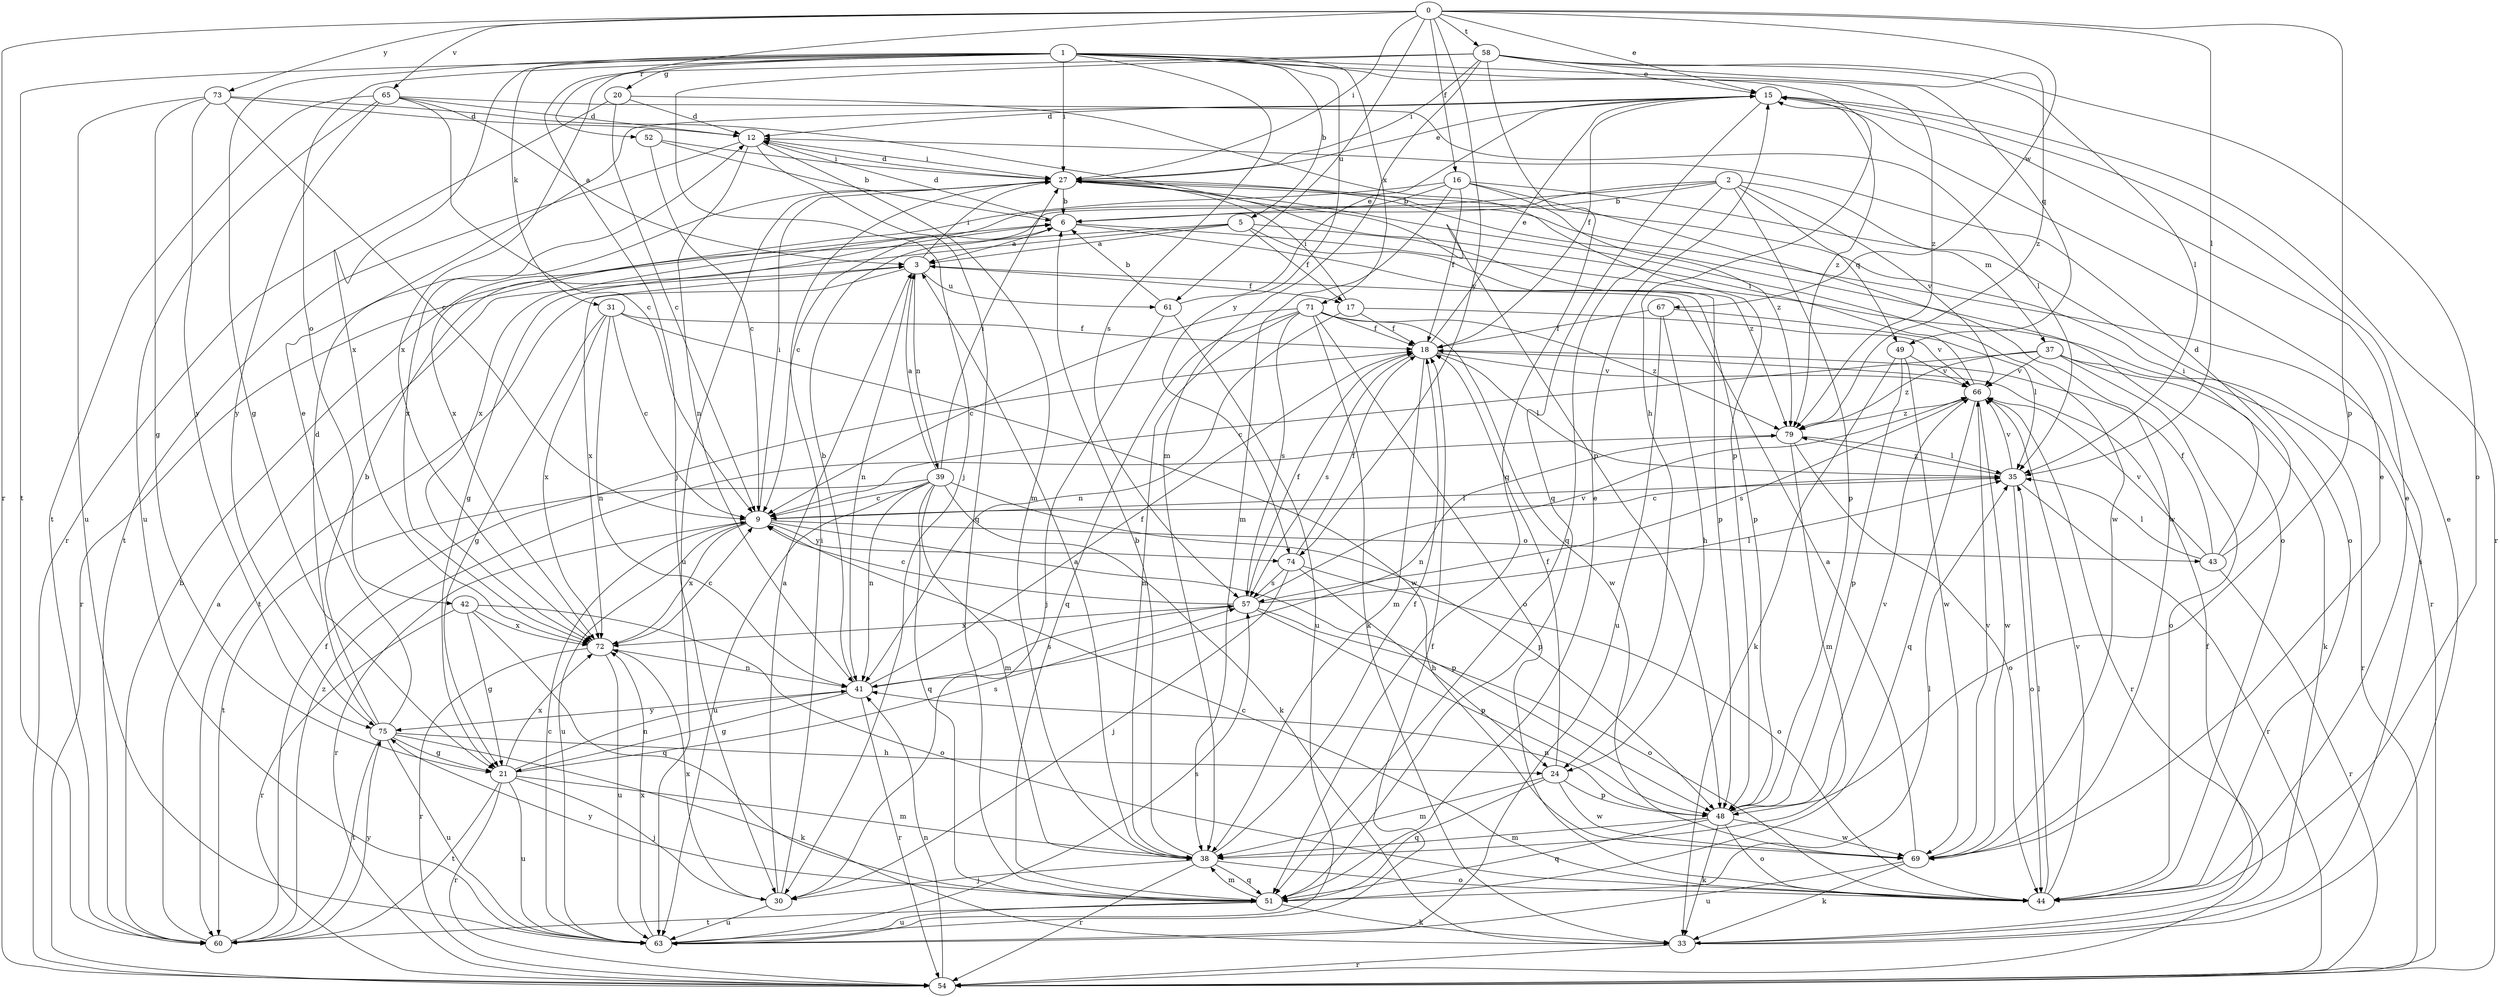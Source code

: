 strict digraph  {
0;
1;
2;
3;
5;
6;
9;
12;
15;
16;
17;
18;
20;
21;
24;
27;
30;
31;
33;
35;
37;
38;
39;
41;
42;
43;
44;
48;
49;
51;
52;
54;
57;
58;
60;
61;
63;
65;
66;
67;
69;
71;
72;
73;
74;
75;
79;
0 -> 15  [label=e];
0 -> 16  [label=f];
0 -> 27  [label=i];
0 -> 35  [label=l];
0 -> 48  [label=p];
0 -> 52  [label=r];
0 -> 54  [label=r];
0 -> 58  [label=t];
0 -> 61  [label=u];
0 -> 65  [label=v];
0 -> 67  [label=w];
0 -> 73  [label=y];
0 -> 74  [label=y];
1 -> 5  [label=b];
1 -> 20  [label=g];
1 -> 21  [label=g];
1 -> 24  [label=h];
1 -> 27  [label=i];
1 -> 30  [label=j];
1 -> 31  [label=k];
1 -> 42  [label=o];
1 -> 49  [label=q];
1 -> 57  [label=s];
1 -> 60  [label=t];
1 -> 71  [label=x];
1 -> 72  [label=x];
1 -> 74  [label=y];
1 -> 79  [label=z];
2 -> 6  [label=b];
2 -> 9  [label=c];
2 -> 37  [label=m];
2 -> 48  [label=p];
2 -> 49  [label=q];
2 -> 51  [label=q];
2 -> 66  [label=v];
2 -> 72  [label=x];
3 -> 17  [label=f];
3 -> 27  [label=i];
3 -> 39  [label=n];
3 -> 41  [label=n];
3 -> 60  [label=t];
3 -> 61  [label=u];
3 -> 72  [label=x];
5 -> 3  [label=a];
5 -> 17  [label=f];
5 -> 21  [label=g];
5 -> 48  [label=p];
5 -> 54  [label=r];
5 -> 79  [label=z];
6 -> 3  [label=a];
6 -> 12  [label=d];
6 -> 48  [label=p];
6 -> 54  [label=r];
9 -> 27  [label=i];
9 -> 35  [label=l];
9 -> 43  [label=o];
9 -> 48  [label=p];
9 -> 54  [label=r];
9 -> 63  [label=u];
9 -> 72  [label=x];
9 -> 74  [label=y];
12 -> 27  [label=i];
12 -> 38  [label=m];
12 -> 41  [label=n];
12 -> 51  [label=q];
12 -> 60  [label=t];
15 -> 12  [label=d];
15 -> 18  [label=f];
15 -> 51  [label=q];
15 -> 54  [label=r];
15 -> 79  [label=z];
16 -> 6  [label=b];
16 -> 18  [label=f];
16 -> 38  [label=m];
16 -> 44  [label=o];
16 -> 69  [label=w];
16 -> 72  [label=x];
16 -> 79  [label=z];
17 -> 18  [label=f];
17 -> 27  [label=i];
17 -> 41  [label=n];
17 -> 66  [label=v];
18 -> 15  [label=e];
18 -> 35  [label=l];
18 -> 38  [label=m];
18 -> 57  [label=s];
18 -> 66  [label=v];
20 -> 9  [label=c];
20 -> 12  [label=d];
20 -> 48  [label=p];
20 -> 54  [label=r];
21 -> 30  [label=j];
21 -> 38  [label=m];
21 -> 41  [label=n];
21 -> 54  [label=r];
21 -> 57  [label=s];
21 -> 60  [label=t];
21 -> 63  [label=u];
21 -> 72  [label=x];
24 -> 18  [label=f];
24 -> 38  [label=m];
24 -> 48  [label=p];
24 -> 51  [label=q];
24 -> 69  [label=w];
27 -> 6  [label=b];
27 -> 12  [label=d];
27 -> 15  [label=e];
27 -> 44  [label=o];
27 -> 63  [label=u];
27 -> 69  [label=w];
27 -> 72  [label=x];
30 -> 3  [label=a];
30 -> 27  [label=i];
30 -> 63  [label=u];
30 -> 72  [label=x];
31 -> 9  [label=c];
31 -> 18  [label=f];
31 -> 21  [label=g];
31 -> 41  [label=n];
31 -> 69  [label=w];
31 -> 72  [label=x];
33 -> 15  [label=e];
33 -> 18  [label=f];
33 -> 27  [label=i];
33 -> 54  [label=r];
35 -> 9  [label=c];
35 -> 44  [label=o];
35 -> 54  [label=r];
35 -> 66  [label=v];
35 -> 79  [label=z];
37 -> 9  [label=c];
37 -> 33  [label=k];
37 -> 44  [label=o];
37 -> 54  [label=r];
37 -> 66  [label=v];
37 -> 79  [label=z];
38 -> 3  [label=a];
38 -> 6  [label=b];
38 -> 18  [label=f];
38 -> 30  [label=j];
38 -> 44  [label=o];
38 -> 51  [label=q];
38 -> 54  [label=r];
39 -> 3  [label=a];
39 -> 9  [label=c];
39 -> 27  [label=i];
39 -> 33  [label=k];
39 -> 38  [label=m];
39 -> 41  [label=n];
39 -> 48  [label=p];
39 -> 51  [label=q];
39 -> 60  [label=t];
39 -> 63  [label=u];
41 -> 6  [label=b];
41 -> 18  [label=f];
41 -> 21  [label=g];
41 -> 54  [label=r];
41 -> 57  [label=s];
41 -> 75  [label=y];
42 -> 21  [label=g];
42 -> 44  [label=o];
42 -> 51  [label=q];
42 -> 54  [label=r];
42 -> 72  [label=x];
43 -> 12  [label=d];
43 -> 18  [label=f];
43 -> 27  [label=i];
43 -> 35  [label=l];
43 -> 54  [label=r];
43 -> 66  [label=v];
44 -> 9  [label=c];
44 -> 15  [label=e];
44 -> 35  [label=l];
44 -> 66  [label=v];
48 -> 33  [label=k];
48 -> 38  [label=m];
48 -> 41  [label=n];
48 -> 44  [label=o];
48 -> 51  [label=q];
48 -> 66  [label=v];
48 -> 69  [label=w];
49 -> 33  [label=k];
49 -> 48  [label=p];
49 -> 66  [label=v];
49 -> 69  [label=w];
51 -> 15  [label=e];
51 -> 33  [label=k];
51 -> 35  [label=l];
51 -> 38  [label=m];
51 -> 60  [label=t];
51 -> 63  [label=u];
51 -> 75  [label=y];
52 -> 6  [label=b];
52 -> 9  [label=c];
52 -> 27  [label=i];
54 -> 41  [label=n];
57 -> 9  [label=c];
57 -> 18  [label=f];
57 -> 35  [label=l];
57 -> 44  [label=o];
57 -> 48  [label=p];
57 -> 66  [label=v];
57 -> 72  [label=x];
58 -> 15  [label=e];
58 -> 27  [label=i];
58 -> 30  [label=j];
58 -> 35  [label=l];
58 -> 38  [label=m];
58 -> 44  [label=o];
58 -> 51  [label=q];
58 -> 72  [label=x];
58 -> 79  [label=z];
60 -> 3  [label=a];
60 -> 6  [label=b];
60 -> 18  [label=f];
60 -> 75  [label=y];
60 -> 79  [label=z];
61 -> 6  [label=b];
61 -> 15  [label=e];
61 -> 30  [label=j];
61 -> 63  [label=u];
63 -> 9  [label=c];
63 -> 18  [label=f];
63 -> 57  [label=s];
63 -> 72  [label=x];
65 -> 3  [label=a];
65 -> 9  [label=c];
65 -> 12  [label=d];
65 -> 35  [label=l];
65 -> 60  [label=t];
65 -> 63  [label=u];
65 -> 75  [label=y];
66 -> 27  [label=i];
66 -> 51  [label=q];
66 -> 54  [label=r];
66 -> 57  [label=s];
66 -> 69  [label=w];
66 -> 79  [label=z];
67 -> 18  [label=f];
67 -> 24  [label=h];
67 -> 35  [label=l];
67 -> 63  [label=u];
69 -> 3  [label=a];
69 -> 15  [label=e];
69 -> 33  [label=k];
69 -> 63  [label=u];
69 -> 66  [label=v];
71 -> 9  [label=c];
71 -> 18  [label=f];
71 -> 33  [label=k];
71 -> 38  [label=m];
71 -> 44  [label=o];
71 -> 51  [label=q];
71 -> 57  [label=s];
71 -> 69  [label=w];
71 -> 79  [label=z];
72 -> 9  [label=c];
72 -> 41  [label=n];
72 -> 54  [label=r];
72 -> 63  [label=u];
73 -> 9  [label=c];
73 -> 12  [label=d];
73 -> 21  [label=g];
73 -> 48  [label=p];
73 -> 63  [label=u];
73 -> 75  [label=y];
74 -> 18  [label=f];
74 -> 24  [label=h];
74 -> 30  [label=j];
74 -> 44  [label=o];
74 -> 57  [label=s];
75 -> 6  [label=b];
75 -> 12  [label=d];
75 -> 15  [label=e];
75 -> 21  [label=g];
75 -> 24  [label=h];
75 -> 33  [label=k];
75 -> 60  [label=t];
75 -> 63  [label=u];
79 -> 35  [label=l];
79 -> 38  [label=m];
79 -> 41  [label=n];
79 -> 44  [label=o];
}
